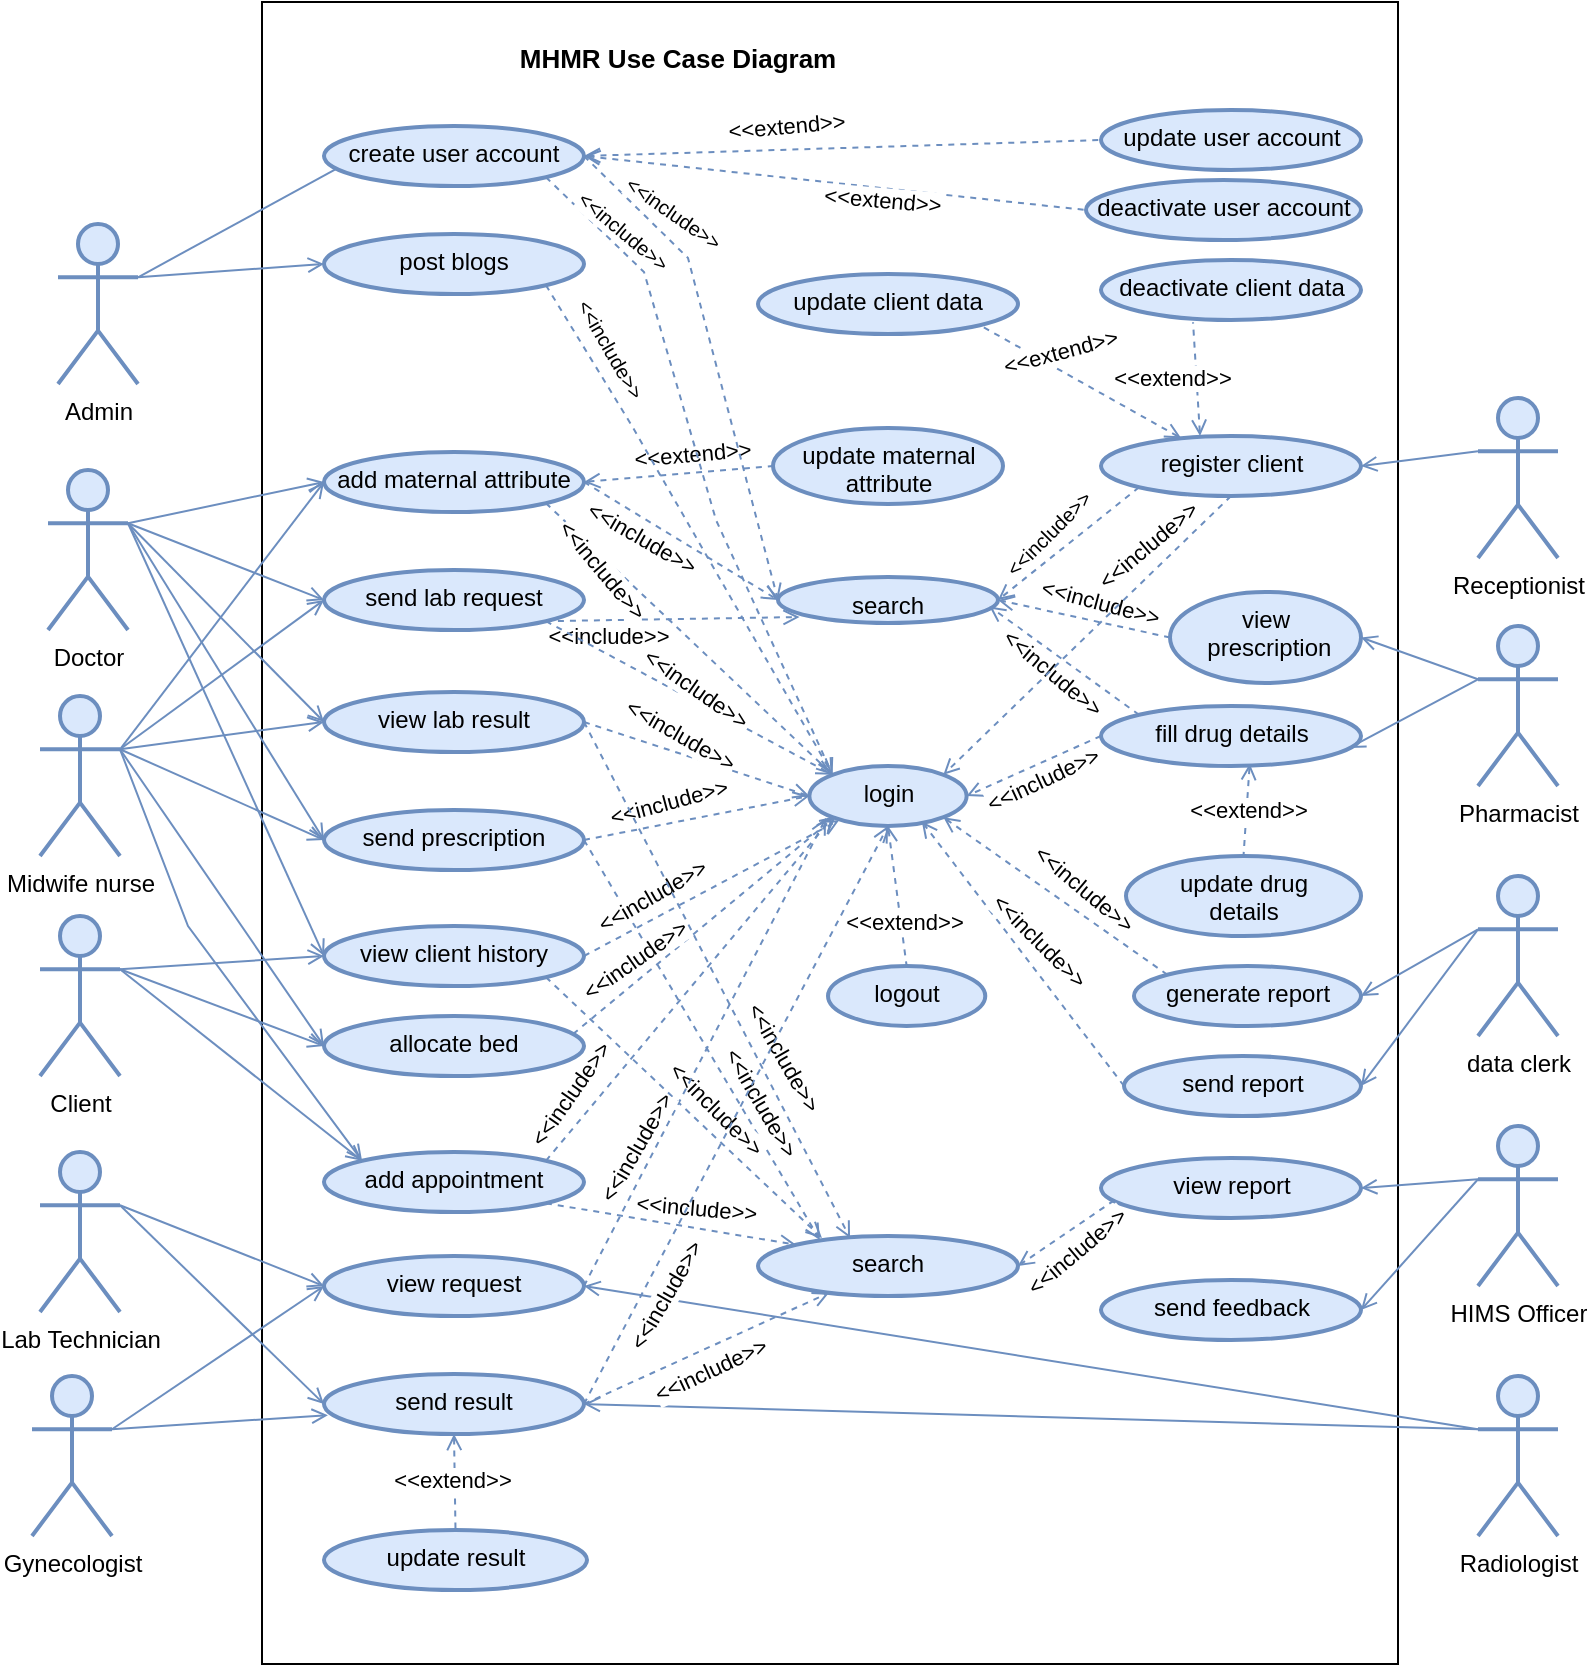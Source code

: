 <mxfile version="18.1.3" type="github">
  <diagram id="ftHDJsCwS-N9WV5DZKyB" name="Page-1">
    <mxGraphModel dx="910" dy="432" grid="0" gridSize="10" guides="1" tooltips="1" connect="1" arrows="1" fold="1" page="1" pageScale="1" pageWidth="850" pageHeight="1100" math="0" shadow="0">
      <root>
        <mxCell id="0" />
        <mxCell id="1" parent="0" />
        <mxCell id="4s9nhKdhcSExY_lbLFu8-13" value="" style="rounded=0;whiteSpace=wrap;html=1;strokeWidth=1;" parent="1" vertex="1">
          <mxGeometry x="162" y="32" width="568" height="831" as="geometry" />
        </mxCell>
        <mxCell id="4s9nhKdhcSExY_lbLFu8-15" value="" style="rounded=0;orthogonalLoop=1;jettySize=auto;html=1;endArrow=open;endFill=0;strokeWidth=1;fillColor=#dae8fc;strokeColor=#6c8ebf;exitX=1;exitY=0.333;exitDx=0;exitDy=0;exitPerimeter=0;" parent="1" source="4s9nhKdhcSExY_lbLFu8-16" edge="1">
          <mxGeometry relative="1" as="geometry">
            <mxPoint x="118" y="123.97" as="sourcePoint" />
            <mxPoint x="208.665" y="110.233" as="targetPoint" />
          </mxGeometry>
        </mxCell>
        <mxCell id="4s9nhKdhcSExY_lbLFu8-16" value="Admin" style="shape=umlActor;verticalLabelPosition=bottom;verticalAlign=top;html=1;outlineConnect=0;strokeWidth=2;fillColor=#dae8fc;strokeColor=#6c8ebf;" parent="1" vertex="1">
          <mxGeometry x="60" y="143" width="40" height="80" as="geometry" />
        </mxCell>
        <mxCell id="4s9nhKdhcSExY_lbLFu8-18" value="update user account" style="ellipse;whiteSpace=wrap;html=1;verticalAlign=top;strokeWidth=2;fillColor=#dae8fc;strokeColor=#6c8ebf;" parent="1" vertex="1">
          <mxGeometry x="581.5" y="86" width="130" height="30" as="geometry" />
        </mxCell>
        <mxCell id="4s9nhKdhcSExY_lbLFu8-23" value="deactivate user account" style="ellipse;whiteSpace=wrap;html=1;verticalAlign=top;strokeWidth=2;fillColor=#dae8fc;strokeColor=#6c8ebf;" parent="1" vertex="1">
          <mxGeometry x="574" y="121" width="137.5" height="30" as="geometry" />
        </mxCell>
        <mxCell id="4s9nhKdhcSExY_lbLFu8-24" value="" style="rounded=0;orthogonalLoop=1;jettySize=auto;html=1;endArrow=none;endFill=0;strokeWidth=1;fillColor=#dae8fc;strokeColor=#6c8ebf;exitX=1;exitY=0.5;exitDx=0;exitDy=0;dashed=1;entryX=0;entryY=0.5;entryDx=0;entryDy=0;startArrow=open;startFill=0;" parent="1" source="4s9nhKdhcSExY_lbLFu8-17" target="4s9nhKdhcSExY_lbLFu8-23" edge="1">
          <mxGeometry relative="1" as="geometry">
            <mxPoint x="100" y="163.333" as="sourcePoint" />
            <mxPoint x="218.665" y="120.233" as="targetPoint" />
          </mxGeometry>
        </mxCell>
        <mxCell id="4s9nhKdhcSExY_lbLFu8-25" value="" style="rounded=0;orthogonalLoop=1;jettySize=auto;html=1;endArrow=none;endFill=0;strokeWidth=1;fillColor=#dae8fc;strokeColor=#6c8ebf;exitX=1;exitY=0.5;exitDx=0;exitDy=0;dashed=1;entryX=0;entryY=0.5;entryDx=0;entryDy=0;startArrow=open;startFill=0;" parent="1" source="4s9nhKdhcSExY_lbLFu8-17" target="4s9nhKdhcSExY_lbLFu8-18" edge="1">
          <mxGeometry relative="1" as="geometry">
            <mxPoint x="348" y="122" as="sourcePoint" />
            <mxPoint x="435" y="165" as="targetPoint" />
          </mxGeometry>
        </mxCell>
        <mxCell id="4s9nhKdhcSExY_lbLFu8-26" value="&amp;lt;&amp;lt;extend&amp;gt;&amp;gt;" style="edgeLabel;html=1;align=center;verticalAlign=middle;resizable=0;points=[];rotation=-5;" parent="4s9nhKdhcSExY_lbLFu8-25" vertex="1" connectable="0">
          <mxGeometry x="-0.243" y="-1" relative="1" as="geometry">
            <mxPoint x="3" y="-13" as="offset" />
          </mxGeometry>
        </mxCell>
        <mxCell id="4s9nhKdhcSExY_lbLFu8-27" value="&amp;lt;&amp;lt;extend&amp;gt;&amp;gt;" style="edgeLabel;html=1;align=center;verticalAlign=middle;resizable=0;points=[];rotation=5;" parent="1" vertex="1" connectable="0">
          <mxGeometry x="472" y="131.0" as="geometry" />
        </mxCell>
        <mxCell id="4s9nhKdhcSExY_lbLFu8-28" style="edgeStyle=none;rounded=0;orthogonalLoop=1;jettySize=auto;html=1;exitX=0.5;exitY=1;exitDx=0;exitDy=0;dashed=1;endArrow=open;endFill=0;strokeWidth=2;" parent="1" source="4s9nhKdhcSExY_lbLFu8-23" target="4s9nhKdhcSExY_lbLFu8-23" edge="1">
          <mxGeometry relative="1" as="geometry" />
        </mxCell>
        <mxCell id="4s9nhKdhcSExY_lbLFu8-30" value="" style="rounded=0;orthogonalLoop=1;jettySize=auto;html=1;endArrow=open;endFill=0;strokeWidth=1;fillColor=#dae8fc;strokeColor=#6c8ebf;exitX=1;exitY=0.333;exitDx=0;exitDy=0;exitPerimeter=0;entryX=0;entryY=0.5;entryDx=0;entryDy=0;" parent="1" source="4s9nhKdhcSExY_lbLFu8-16" target="4s9nhKdhcSExY_lbLFu8-29" edge="1">
          <mxGeometry relative="1" as="geometry">
            <mxPoint x="100" y="163.333" as="sourcePoint" />
            <mxPoint x="218.665" y="120.233" as="targetPoint" />
          </mxGeometry>
        </mxCell>
        <mxCell id="4s9nhKdhcSExY_lbLFu8-31" value="Receptionist" style="shape=umlActor;verticalLabelPosition=bottom;verticalAlign=top;html=1;outlineConnect=0;strokeWidth=2;fillColor=#dae8fc;strokeColor=#6c8ebf;" parent="1" vertex="1">
          <mxGeometry x="770" y="230" width="40" height="80" as="geometry" />
        </mxCell>
        <mxCell id="4s9nhKdhcSExY_lbLFu8-33" value="" style="rounded=0;orthogonalLoop=1;jettySize=auto;html=1;endArrow=open;endFill=0;strokeWidth=1;fillColor=#dae8fc;strokeColor=#6c8ebf;exitX=0;exitY=0.333;exitDx=0;exitDy=0;exitPerimeter=0;entryX=1;entryY=0.5;entryDx=0;entryDy=0;" parent="1" source="4s9nhKdhcSExY_lbLFu8-31" target="4s9nhKdhcSExY_lbLFu8-34" edge="1">
          <mxGeometry relative="1" as="geometry">
            <mxPoint x="90" y="279.667" as="sourcePoint" />
            <mxPoint x="208.665" y="223.233" as="targetPoint" />
          </mxGeometry>
        </mxCell>
        <mxCell id="4s9nhKdhcSExY_lbLFu8-37" value="update client data" style="ellipse;whiteSpace=wrap;html=1;verticalAlign=top;strokeWidth=2;fillColor=#dae8fc;strokeColor=#6c8ebf;" parent="1" vertex="1">
          <mxGeometry x="410" y="168" width="130" height="30" as="geometry" />
        </mxCell>
        <mxCell id="4s9nhKdhcSExY_lbLFu8-38" value="deactivate client data" style="ellipse;whiteSpace=wrap;html=1;verticalAlign=top;strokeWidth=2;fillColor=#dae8fc;strokeColor=#6c8ebf;" parent="1" vertex="1">
          <mxGeometry x="581.5" y="161" width="130" height="30" as="geometry" />
        </mxCell>
        <mxCell id="4s9nhKdhcSExY_lbLFu8-39" value="" style="rounded=0;orthogonalLoop=1;jettySize=auto;html=1;endArrow=none;endFill=0;strokeWidth=1;fillColor=#dae8fc;strokeColor=#6c8ebf;exitX=0.381;exitY=-0.001;exitDx=0;exitDy=0;dashed=1;entryX=0.354;entryY=1.038;entryDx=0;entryDy=0;startArrow=open;startFill=0;exitPerimeter=0;entryPerimeter=0;" parent="1" source="4s9nhKdhcSExY_lbLFu8-34" target="4s9nhKdhcSExY_lbLFu8-38" edge="1">
          <mxGeometry relative="1" as="geometry">
            <mxPoint x="338" y="202" as="sourcePoint" />
            <mxPoint x="218.665" y="210.233" as="targetPoint" />
          </mxGeometry>
        </mxCell>
        <mxCell id="4s9nhKdhcSExY_lbLFu8-40" value="" style="rounded=0;orthogonalLoop=1;jettySize=auto;html=1;endArrow=none;endFill=0;strokeWidth=1;fillColor=#dae8fc;strokeColor=#6c8ebf;dashed=1;entryX=1;entryY=1;entryDx=0;entryDy=0;startArrow=open;startFill=0;" parent="1" source="4s9nhKdhcSExY_lbLFu8-34" target="4s9nhKdhcSExY_lbLFu8-37" edge="1">
          <mxGeometry relative="1" as="geometry">
            <mxPoint x="338" y="202" as="sourcePoint" />
            <mxPoint x="435" y="255" as="targetPoint" />
          </mxGeometry>
        </mxCell>
        <mxCell id="4s9nhKdhcSExY_lbLFu8-41" value="&amp;lt;&amp;lt;extend&amp;gt;&amp;gt;" style="edgeLabel;html=1;align=center;verticalAlign=middle;resizable=0;points=[];rotation=-15;" parent="4s9nhKdhcSExY_lbLFu8-40" vertex="1" connectable="0">
          <mxGeometry x="-0.243" y="-1" relative="1" as="geometry">
            <mxPoint x="-24" y="-21" as="offset" />
          </mxGeometry>
        </mxCell>
        <mxCell id="4s9nhKdhcSExY_lbLFu8-43" style="edgeStyle=none;rounded=0;orthogonalLoop=1;jettySize=auto;html=1;exitX=0.5;exitY=1;exitDx=0;exitDy=0;dashed=1;endArrow=open;endFill=0;strokeWidth=2;" parent="1" source="4s9nhKdhcSExY_lbLFu8-38" target="4s9nhKdhcSExY_lbLFu8-38" edge="1">
          <mxGeometry relative="1" as="geometry" />
        </mxCell>
        <mxCell id="4s9nhKdhcSExY_lbLFu8-44" value="Doctor" style="shape=umlActor;verticalLabelPosition=bottom;verticalAlign=top;html=1;outlineConnect=0;strokeWidth=2;fillColor=#dae8fc;strokeColor=#6c8ebf;" parent="1" vertex="1">
          <mxGeometry x="55" y="266" width="40" height="80" as="geometry" />
        </mxCell>
        <mxCell id="4s9nhKdhcSExY_lbLFu8-49" value="" style="rounded=0;orthogonalLoop=1;jettySize=auto;html=1;endArrow=open;endFill=0;strokeWidth=1;fillColor=#dae8fc;strokeColor=#6c8ebf;exitX=1;exitY=0.333;exitDx=0;exitDy=0;exitPerimeter=0;entryX=0;entryY=0.5;entryDx=0;entryDy=0;" parent="1" source="4s9nhKdhcSExY_lbLFu8-44" target="4s9nhKdhcSExY_lbLFu8-50" edge="1">
          <mxGeometry relative="1" as="geometry">
            <mxPoint x="110" y="356.667" as="sourcePoint" />
            <mxPoint x="228.665" y="333.233" as="targetPoint" />
          </mxGeometry>
        </mxCell>
        <mxCell id="4s9nhKdhcSExY_lbLFu8-55" value="&lt;div&gt;update maternal &lt;br&gt;&lt;/div&gt;&lt;div&gt;attribute&lt;/div&gt;" style="ellipse;whiteSpace=wrap;html=1;verticalAlign=top;strokeWidth=2;fillColor=#dae8fc;strokeColor=#6c8ebf;" parent="1" vertex="1">
          <mxGeometry x="417.5" y="245" width="115" height="38" as="geometry" />
        </mxCell>
        <mxCell id="4s9nhKdhcSExY_lbLFu8-56" value="" style="rounded=0;orthogonalLoop=1;jettySize=auto;html=1;endArrow=none;endFill=0;strokeWidth=1;fillColor=#dae8fc;strokeColor=#6c8ebf;exitX=1;exitY=0.5;exitDx=0;exitDy=0;dashed=1;entryX=0;entryY=0.5;entryDx=0;entryDy=0;startArrow=open;startFill=0;" parent="1" source="4s9nhKdhcSExY_lbLFu8-50" target="4s9nhKdhcSExY_lbLFu8-55" edge="1">
          <mxGeometry relative="1" as="geometry">
            <mxPoint x="339.98" y="308" as="sourcePoint" />
            <mxPoint x="445" y="345" as="targetPoint" />
          </mxGeometry>
        </mxCell>
        <mxCell id="4s9nhKdhcSExY_lbLFu8-57" value="&lt;div&gt;&amp;lt;&amp;lt;extend&amp;gt;&amp;gt;&lt;/div&gt;" style="edgeLabel;html=1;align=center;verticalAlign=middle;resizable=0;points=[];rotation=-5;" parent="4s9nhKdhcSExY_lbLFu8-56" vertex="1" connectable="0">
          <mxGeometry x="-0.243" y="-1" relative="1" as="geometry">
            <mxPoint x="18" y="-12" as="offset" />
          </mxGeometry>
        </mxCell>
        <mxCell id="4s9nhKdhcSExY_lbLFu8-58" value="" style="rounded=0;orthogonalLoop=1;jettySize=auto;html=1;endArrow=open;endFill=0;strokeWidth=1;fillColor=#dae8fc;strokeColor=#6c8ebf;exitX=1;exitY=0.333;exitDx=0;exitDy=0;exitPerimeter=0;entryX=0;entryY=0.5;entryDx=0;entryDy=0;" parent="1" source="4s9nhKdhcSExY_lbLFu8-44" target="4s9nhKdhcSExY_lbLFu8-53" edge="1">
          <mxGeometry relative="1" as="geometry">
            <mxPoint x="100" y="377.667" as="sourcePoint" />
            <mxPoint x="210" y="420" as="targetPoint" />
          </mxGeometry>
        </mxCell>
        <mxCell id="4s9nhKdhcSExY_lbLFu8-59" value="" style="rounded=0;orthogonalLoop=1;jettySize=auto;html=1;endArrow=open;endFill=0;strokeWidth=1;fillColor=#dae8fc;strokeColor=#6c8ebf;exitX=1;exitY=0.333;exitDx=0;exitDy=0;exitPerimeter=0;entryX=0;entryY=0.5;entryDx=0;entryDy=0;" parent="1" source="4s9nhKdhcSExY_lbLFu8-44" target="4s9nhKdhcSExY_lbLFu8-52" edge="1">
          <mxGeometry relative="1" as="geometry">
            <mxPoint x="110" y="387.667" as="sourcePoint" />
            <mxPoint x="228" y="325" as="targetPoint" />
          </mxGeometry>
        </mxCell>
        <mxCell id="4s9nhKdhcSExY_lbLFu8-61" value="" style="rounded=0;orthogonalLoop=1;jettySize=auto;html=1;endArrow=open;endFill=0;strokeWidth=1;fillColor=#dae8fc;strokeColor=#6c8ebf;exitX=1;exitY=0.333;exitDx=0;exitDy=0;exitPerimeter=0;entryX=0;entryY=0.5;entryDx=0;entryDy=0;" parent="1" source="4s9nhKdhcSExY_lbLFu8-44" target="4s9nhKdhcSExY_lbLFu8-51" edge="1">
          <mxGeometry relative="1" as="geometry">
            <mxPoint x="130" y="407.667" as="sourcePoint" />
            <mxPoint x="248" y="345" as="targetPoint" />
          </mxGeometry>
        </mxCell>
        <mxCell id="4s9nhKdhcSExY_lbLFu8-62" value="Midwife nurse" style="shape=umlActor;verticalLabelPosition=bottom;verticalAlign=top;html=1;outlineConnect=0;strokeWidth=2;fillColor=#dae8fc;strokeColor=#6c8ebf;" parent="1" vertex="1">
          <mxGeometry x="51" y="379" width="40" height="80" as="geometry" />
        </mxCell>
        <mxCell id="4s9nhKdhcSExY_lbLFu8-63" value="" style="rounded=0;orthogonalLoop=1;jettySize=auto;html=1;endArrow=open;endFill=0;strokeWidth=1;fillColor=#dae8fc;strokeColor=#6c8ebf;exitX=1;exitY=0.333;exitDx=0;exitDy=0;exitPerimeter=0;entryX=0;entryY=0.5;entryDx=0;entryDy=0;" parent="1" source="4s9nhKdhcSExY_lbLFu8-62" target="4s9nhKdhcSExY_lbLFu8-50" edge="1">
          <mxGeometry relative="1" as="geometry">
            <mxPoint x="700" y="324.667" as="sourcePoint" />
            <mxPoint x="818" y="262" as="targetPoint" />
          </mxGeometry>
        </mxCell>
        <mxCell id="4s9nhKdhcSExY_lbLFu8-64" value="" style="rounded=0;orthogonalLoop=1;jettySize=auto;html=1;endArrow=open;endFill=0;strokeWidth=1;fillColor=#dae8fc;strokeColor=#6c8ebf;exitX=1;exitY=0.333;exitDx=0;exitDy=0;exitPerimeter=0;entryX=0;entryY=0.5;entryDx=0;entryDy=0;" parent="1" source="4s9nhKdhcSExY_lbLFu8-62" target="4s9nhKdhcSExY_lbLFu8-53" edge="1">
          <mxGeometry relative="1" as="geometry">
            <mxPoint x="700" y="326.667" as="sourcePoint" />
            <mxPoint x="338" y="424" as="targetPoint" />
          </mxGeometry>
        </mxCell>
        <mxCell id="4s9nhKdhcSExY_lbLFu8-65" value="" style="rounded=0;orthogonalLoop=1;jettySize=auto;html=1;endArrow=open;endFill=0;strokeWidth=1;fillColor=#dae8fc;strokeColor=#6c8ebf;exitX=1;exitY=0.333;exitDx=0;exitDy=0;exitPerimeter=0;entryX=0;entryY=0.5;entryDx=0;entryDy=0;" parent="1" source="4s9nhKdhcSExY_lbLFu8-62" target="4s9nhKdhcSExY_lbLFu8-52" edge="1">
          <mxGeometry relative="1" as="geometry">
            <mxPoint x="720" y="347.667" as="sourcePoint" />
            <mxPoint x="818" y="345" as="targetPoint" />
          </mxGeometry>
        </mxCell>
        <mxCell id="4s9nhKdhcSExY_lbLFu8-67" value="" style="rounded=0;orthogonalLoop=1;jettySize=auto;html=1;endArrow=open;endFill=0;strokeWidth=1;fillColor=#dae8fc;strokeColor=#6c8ebf;exitX=1;exitY=0.333;exitDx=0;exitDy=0;exitPerimeter=0;entryX=0;entryY=0.5;entryDx=0;entryDy=0;" parent="1" source="4s9nhKdhcSExY_lbLFu8-62" target="4s9nhKdhcSExY_lbLFu8-51" edge="1">
          <mxGeometry relative="1" as="geometry">
            <mxPoint x="700" y="326.667" as="sourcePoint" />
            <mxPoint x="818" y="304" as="targetPoint" />
          </mxGeometry>
        </mxCell>
        <mxCell id="4s9nhKdhcSExY_lbLFu8-69" value="Client" style="shape=umlActor;verticalLabelPosition=bottom;verticalAlign=top;html=1;outlineConnect=0;strokeWidth=2;fillColor=#dae8fc;strokeColor=#6c8ebf;" parent="1" vertex="1">
          <mxGeometry x="51" y="489" width="40" height="80" as="geometry" />
        </mxCell>
        <mxCell id="4s9nhKdhcSExY_lbLFu8-70" value="" style="rounded=0;orthogonalLoop=1;jettySize=auto;html=1;endArrow=open;endFill=0;strokeWidth=1;fillColor=#dae8fc;strokeColor=#6c8ebf;exitX=1;exitY=0.333;exitDx=0;exitDy=0;exitPerimeter=0;entryX=0;entryY=0;entryDx=0;entryDy=0;" parent="1" source="4s9nhKdhcSExY_lbLFu8-69" target="4s9nhKdhcSExY_lbLFu8-68" edge="1">
          <mxGeometry relative="1" as="geometry">
            <mxPoint x="670" y="337.667" as="sourcePoint" />
            <mxPoint x="550.962" y="410.393" as="targetPoint" />
          </mxGeometry>
        </mxCell>
        <mxCell id="4s9nhKdhcSExY_lbLFu8-72" value="" style="rounded=0;orthogonalLoop=1;jettySize=auto;html=1;endArrow=open;endFill=0;strokeWidth=1;fillColor=#dae8fc;strokeColor=#6c8ebf;exitX=1;exitY=0.333;exitDx=0;exitDy=0;exitPerimeter=0;entryX=0;entryY=0.5;entryDx=0;entryDy=0;" parent="1" source="4s9nhKdhcSExY_lbLFu8-69" target="4s9nhKdhcSExY_lbLFu8-71" edge="1">
          <mxGeometry relative="1" as="geometry">
            <mxPoint x="670" y="466.667" as="sourcePoint" />
            <mxPoint x="570" y="421" as="targetPoint" />
          </mxGeometry>
        </mxCell>
        <mxCell id="4s9nhKdhcSExY_lbLFu8-74" value="" style="rounded=0;orthogonalLoop=1;jettySize=auto;html=1;endArrow=open;endFill=0;strokeWidth=1;fillColor=#dae8fc;strokeColor=#6c8ebf;exitX=1;exitY=0.333;exitDx=0;exitDy=0;exitPerimeter=0;entryX=0;entryY=0.5;entryDx=0;entryDy=0;" parent="1" source="4s9nhKdhcSExY_lbLFu8-44" target="4s9nhKdhcSExY_lbLFu8-71" edge="1">
          <mxGeometry relative="1" as="geometry">
            <mxPoint x="100" y="377.667" as="sourcePoint" />
            <mxPoint x="218" y="475" as="targetPoint" />
          </mxGeometry>
        </mxCell>
        <mxCell id="4s9nhKdhcSExY_lbLFu8-75" value="Pharmacist" style="shape=umlActor;verticalLabelPosition=bottom;verticalAlign=top;html=1;outlineConnect=0;strokeWidth=2;fillColor=#dae8fc;strokeColor=#6c8ebf;" parent="1" vertex="1">
          <mxGeometry x="770" y="344" width="40" height="80" as="geometry" />
        </mxCell>
        <mxCell id="4s9nhKdhcSExY_lbLFu8-76" value="" style="rounded=0;orthogonalLoop=1;jettySize=auto;html=1;endArrow=open;endFill=0;strokeWidth=1;fillColor=#dae8fc;strokeColor=#6c8ebf;exitX=0;exitY=0.333;exitDx=0;exitDy=0;exitPerimeter=0;entryX=1;entryY=0.5;entryDx=0;entryDy=0;" parent="1" source="4s9nhKdhcSExY_lbLFu8-75" target="4s9nhKdhcSExY_lbLFu8-77" edge="1">
          <mxGeometry relative="1" as="geometry">
            <mxPoint x="110" y="615.667" as="sourcePoint" />
            <mxPoint x="673" y="368" as="targetPoint" />
          </mxGeometry>
        </mxCell>
        <mxCell id="4s9nhKdhcSExY_lbLFu8-82" value="&lt;div&gt;update drug &lt;br&gt;&lt;/div&gt;&lt;div&gt;details&lt;/div&gt;" style="ellipse;whiteSpace=wrap;html=1;verticalAlign=top;strokeWidth=2;fillColor=#dae8fc;strokeColor=#6c8ebf;" parent="1" vertex="1">
          <mxGeometry x="594" y="459" width="117.5" height="40" as="geometry" />
        </mxCell>
        <mxCell id="4s9nhKdhcSExY_lbLFu8-83" value="" style="rounded=0;orthogonalLoop=1;jettySize=auto;html=1;endArrow=none;endFill=0;strokeWidth=1;fillColor=#dae8fc;strokeColor=#6c8ebf;exitX=0.572;exitY=0.961;exitDx=0;exitDy=0;dashed=1;entryX=0.5;entryY=0;entryDx=0;entryDy=0;startArrow=open;startFill=0;exitPerimeter=0;" parent="1" source="4s9nhKdhcSExY_lbLFu8-78" target="4s9nhKdhcSExY_lbLFu8-82" edge="1">
          <mxGeometry relative="1" as="geometry">
            <mxPoint x="339.98" y="567" as="sourcePoint" />
            <mxPoint x="445" y="604" as="targetPoint" />
          </mxGeometry>
        </mxCell>
        <mxCell id="4s9nhKdhcSExY_lbLFu8-85" value="" style="rounded=0;orthogonalLoop=1;jettySize=auto;html=1;endArrow=open;endFill=0;strokeWidth=1;fillColor=#dae8fc;strokeColor=#6c8ebf;exitX=1;exitY=0.333;exitDx=0;exitDy=0;exitPerimeter=0;entryX=0;entryY=0.5;entryDx=0;entryDy=0;" parent="1" source="4s9nhKdhcSExY_lbLFu8-102" target="4s9nhKdhcSExY_lbLFu8-80" edge="1">
          <mxGeometry relative="1" as="geometry">
            <mxPoint x="100" y="636.667" as="sourcePoint" />
            <mxPoint x="210" y="679" as="targetPoint" />
          </mxGeometry>
        </mxCell>
        <mxCell id="4s9nhKdhcSExY_lbLFu8-86" value="" style="rounded=0;orthogonalLoop=1;jettySize=auto;html=1;endArrow=open;endFill=0;strokeWidth=1;fillColor=#dae8fc;strokeColor=#6c8ebf;entryX=0;entryY=0.5;entryDx=0;entryDy=0;exitX=1;exitY=0.333;exitDx=0;exitDy=0;exitPerimeter=0;" parent="1" source="4s9nhKdhcSExY_lbLFu8-102" target="4s9nhKdhcSExY_lbLFu8-79" edge="1">
          <mxGeometry relative="1" as="geometry">
            <mxPoint x="110" y="646.667" as="sourcePoint" />
            <mxPoint x="228" y="584" as="targetPoint" />
          </mxGeometry>
        </mxCell>
        <mxCell id="4s9nhKdhcSExY_lbLFu8-88" value="" style="rounded=0;orthogonalLoop=1;jettySize=auto;html=1;endArrow=open;endFill=0;strokeWidth=1;fillColor=#dae8fc;strokeColor=#6c8ebf;exitX=0;exitY=0.333;exitDx=0;exitDy=0;exitPerimeter=0;entryX=0.954;entryY=0.7;entryDx=0;entryDy=0;entryPerimeter=0;" parent="1" source="4s9nhKdhcSExY_lbLFu8-75" target="4s9nhKdhcSExY_lbLFu8-78" edge="1">
          <mxGeometry relative="1" as="geometry">
            <mxPoint x="130" y="666.667" as="sourcePoint" />
            <mxPoint x="248" y="604" as="targetPoint" />
          </mxGeometry>
        </mxCell>
        <mxCell id="4s9nhKdhcSExY_lbLFu8-89" value="Radiologist" style="shape=umlActor;verticalLabelPosition=bottom;verticalAlign=top;html=1;outlineConnect=0;strokeWidth=2;fillColor=#dae8fc;strokeColor=#6c8ebf;" parent="1" vertex="1">
          <mxGeometry x="770" y="719" width="40" height="80" as="geometry" />
        </mxCell>
        <mxCell id="4s9nhKdhcSExY_lbLFu8-91" value="" style="rounded=0;orthogonalLoop=1;jettySize=auto;html=1;endArrow=open;endFill=0;strokeWidth=1;fillColor=#dae8fc;strokeColor=#6c8ebf;exitX=0;exitY=0.333;exitDx=0;exitDy=0;exitPerimeter=0;entryX=1;entryY=0.5;entryDx=0;entryDy=0;" parent="1" source="4s9nhKdhcSExY_lbLFu8-89" target="4s9nhKdhcSExY_lbLFu8-80" edge="1">
          <mxGeometry relative="1" as="geometry">
            <mxPoint x="700" y="585.667" as="sourcePoint" />
            <mxPoint x="338" y="683" as="targetPoint" />
          </mxGeometry>
        </mxCell>
        <mxCell id="4s9nhKdhcSExY_lbLFu8-92" value="" style="rounded=0;orthogonalLoop=1;jettySize=auto;html=1;endArrow=open;endFill=0;strokeWidth=1;fillColor=#dae8fc;strokeColor=#6c8ebf;exitX=0;exitY=0.333;exitDx=0;exitDy=0;exitPerimeter=0;entryX=1;entryY=0.5;entryDx=0;entryDy=0;" parent="1" source="4s9nhKdhcSExY_lbLFu8-89" target="4s9nhKdhcSExY_lbLFu8-79" edge="1">
          <mxGeometry relative="1" as="geometry">
            <mxPoint x="720" y="606.667" as="sourcePoint" />
            <mxPoint x="818" y="604" as="targetPoint" />
          </mxGeometry>
        </mxCell>
        <mxCell id="4s9nhKdhcSExY_lbLFu8-95" value="generate report" style="ellipse;whiteSpace=wrap;html=1;verticalAlign=top;strokeWidth=2;fillColor=#dae8fc;strokeColor=#6c8ebf;" parent="1" vertex="1">
          <mxGeometry x="598" y="514" width="113.5" height="30" as="geometry" />
        </mxCell>
        <mxCell id="4s9nhKdhcSExY_lbLFu8-96" value="data clerk" style="shape=umlActor;verticalLabelPosition=bottom;verticalAlign=top;html=1;outlineConnect=0;strokeWidth=2;fillColor=#dae8fc;strokeColor=#6c8ebf;" parent="1" vertex="1">
          <mxGeometry x="770" y="469" width="40" height="80" as="geometry" />
        </mxCell>
        <mxCell id="4s9nhKdhcSExY_lbLFu8-97" value="" style="rounded=0;orthogonalLoop=1;jettySize=auto;html=1;endArrow=open;endFill=0;strokeWidth=1;fillColor=#dae8fc;strokeColor=#6c8ebf;exitX=0;exitY=0.333;exitDx=0;exitDy=0;exitPerimeter=0;entryX=1;entryY=0.5;entryDx=0;entryDy=0;" parent="1" source="4s9nhKdhcSExY_lbLFu8-96" target="4s9nhKdhcSExY_lbLFu8-95" edge="1">
          <mxGeometry relative="1" as="geometry">
            <mxPoint x="671.99" y="421.667" as="sourcePoint" />
            <mxPoint x="552.952" y="494.393" as="targetPoint" />
          </mxGeometry>
        </mxCell>
        <mxCell id="4s9nhKdhcSExY_lbLFu8-99" value="" style="rounded=0;orthogonalLoop=1;jettySize=auto;html=1;endArrow=open;endFill=0;strokeWidth=1;fillColor=#dae8fc;strokeColor=#6c8ebf;exitX=0;exitY=0.333;exitDx=0;exitDy=0;exitPerimeter=0;entryX=1;entryY=0.5;entryDx=0;entryDy=0;" parent="1" source="4s9nhKdhcSExY_lbLFu8-96" target="4s9nhKdhcSExY_lbLFu8-110" edge="1">
          <mxGeometry relative="1" as="geometry">
            <mxPoint x="671.99" y="550.667" as="sourcePoint" />
            <mxPoint x="391.99" y="745" as="targetPoint" />
          </mxGeometry>
        </mxCell>
        <mxCell id="4s9nhKdhcSExY_lbLFu8-101" value="" style="rounded=0;orthogonalLoop=1;jettySize=auto;html=1;endArrow=open;endFill=0;strokeWidth=1;fillColor=#dae8fc;strokeColor=#6c8ebf;exitX=1;exitY=0.333;exitDx=0;exitDy=0;exitPerimeter=0;entryX=0.015;entryY=0.686;entryDx=0;entryDy=0;entryPerimeter=0;" parent="1" source="4s9nhKdhcSExY_lbLFu8-106" target="4s9nhKdhcSExY_lbLFu8-80" edge="1">
          <mxGeometry relative="1" as="geometry">
            <mxPoint x="80" y="840" as="sourcePoint" />
            <mxPoint x="201" y="780" as="targetPoint" />
          </mxGeometry>
        </mxCell>
        <mxCell id="4s9nhKdhcSExY_lbLFu8-102" value="Lab Technician " style="shape=umlActor;verticalLabelPosition=bottom;verticalAlign=top;html=1;outlineConnect=0;strokeWidth=2;fillColor=#dae8fc;strokeColor=#6c8ebf;" parent="1" vertex="1">
          <mxGeometry x="51" y="607" width="40" height="80" as="geometry" />
        </mxCell>
        <mxCell id="4s9nhKdhcSExY_lbLFu8-106" value="Gynecologist " style="shape=umlActor;verticalLabelPosition=bottom;verticalAlign=top;html=1;outlineConnect=0;strokeWidth=2;fillColor=#dae8fc;strokeColor=#6c8ebf;" parent="1" vertex="1">
          <mxGeometry x="47" y="719" width="40" height="80" as="geometry" />
        </mxCell>
        <mxCell id="4s9nhKdhcSExY_lbLFu8-107" value="update result" style="ellipse;whiteSpace=wrap;html=1;verticalAlign=top;strokeWidth=2;fillColor=#dae8fc;strokeColor=#6c8ebf;" parent="1" vertex="1">
          <mxGeometry x="193" y="796" width="131.5" height="30" as="geometry" />
        </mxCell>
        <mxCell id="4s9nhKdhcSExY_lbLFu8-108" value="" style="rounded=0;orthogonalLoop=1;jettySize=auto;html=1;endArrow=none;endFill=0;strokeWidth=1;fillColor=#dae8fc;strokeColor=#6c8ebf;dashed=1;entryX=0.5;entryY=0;entryDx=0;entryDy=0;startArrow=open;startFill=0;exitX=0.5;exitY=1;exitDx=0;exitDy=0;" parent="1" source="4s9nhKdhcSExY_lbLFu8-80" target="4s9nhKdhcSExY_lbLFu8-107" edge="1">
          <mxGeometry relative="1" as="geometry">
            <mxPoint x="266" y="795" as="sourcePoint" />
            <mxPoint x="475" y="777" as="targetPoint" />
          </mxGeometry>
        </mxCell>
        <mxCell id="4s9nhKdhcSExY_lbLFu8-109" value="&amp;lt;&amp;lt;extend&amp;gt;&amp;gt;" style="edgeLabel;html=1;align=center;verticalAlign=middle;resizable=0;points=[];rotation=0;" parent="4s9nhKdhcSExY_lbLFu8-108" vertex="1" connectable="0">
          <mxGeometry x="-0.243" y="-1" relative="1" as="geometry">
            <mxPoint x="-1" y="5" as="offset" />
          </mxGeometry>
        </mxCell>
        <mxCell id="4s9nhKdhcSExY_lbLFu8-110" value="send report" style="ellipse;whiteSpace=wrap;html=1;verticalAlign=top;strokeWidth=2;fillColor=#dae8fc;strokeColor=#6c8ebf;" parent="1" vertex="1">
          <mxGeometry x="593" y="559" width="118.5" height="30" as="geometry" />
        </mxCell>
        <mxCell id="4s9nhKdhcSExY_lbLFu8-113" value="HIMS Officer" style="shape=umlActor;verticalLabelPosition=bottom;verticalAlign=top;html=1;outlineConnect=0;strokeWidth=2;fillColor=#dae8fc;strokeColor=#6c8ebf;" parent="1" vertex="1">
          <mxGeometry x="770" y="594" width="40" height="80" as="geometry" />
        </mxCell>
        <mxCell id="4s9nhKdhcSExY_lbLFu8-114" value="" style="rounded=0;orthogonalLoop=1;jettySize=auto;html=1;endArrow=open;endFill=0;strokeWidth=1;fillColor=#dae8fc;strokeColor=#6c8ebf;exitX=0;exitY=0.333;exitDx=0;exitDy=0;exitPerimeter=0;entryX=1;entryY=0.5;entryDx=0;entryDy=0;" parent="1" source="4s9nhKdhcSExY_lbLFu8-113" target="4s9nhKdhcSExY_lbLFu8-112" edge="1">
          <mxGeometry relative="1" as="geometry">
            <mxPoint x="64.01" y="814.667" as="sourcePoint" />
            <mxPoint x="353.01" y="843" as="targetPoint" />
          </mxGeometry>
        </mxCell>
        <mxCell id="4s9nhKdhcSExY_lbLFu8-116" value="" style="rounded=0;orthogonalLoop=1;jettySize=auto;html=1;endArrow=open;endFill=0;strokeWidth=1;fillColor=#dae8fc;strokeColor=#6c8ebf;exitX=0;exitY=0.333;exitDx=0;exitDy=0;exitPerimeter=0;entryX=1;entryY=0.5;entryDx=0;entryDy=0;" parent="1" source="4s9nhKdhcSExY_lbLFu8-113" target="4s9nhKdhcSExY_lbLFu8-120" edge="1">
          <mxGeometry relative="1" as="geometry">
            <mxPoint x="64.01" y="816.667" as="sourcePoint" />
            <mxPoint x="354.01" y="895" as="targetPoint" />
          </mxGeometry>
        </mxCell>
        <mxCell id="4s9nhKdhcSExY_lbLFu8-121" value="&lt;font style=&quot;font-size: 13px;&quot;&gt;&lt;b&gt;MHMR Use Case Diagram&lt;/b&gt;&lt;/font&gt;" style="text;html=1;strokeColor=none;fillColor=none;align=center;verticalAlign=middle;whiteSpace=wrap;rounded=0;" parent="1" vertex="1">
          <mxGeometry x="280" y="40" width="180" height="40" as="geometry" />
        </mxCell>
        <mxCell id="4s9nhKdhcSExY_lbLFu8-17" value="create user account" style="ellipse;whiteSpace=wrap;html=1;verticalAlign=top;strokeWidth=2;fillColor=#dae8fc;strokeColor=#6c8ebf;" parent="1" vertex="1">
          <mxGeometry x="193" y="94" width="130" height="30" as="geometry" />
        </mxCell>
        <mxCell id="4s9nhKdhcSExY_lbLFu8-29" value="post blogs" style="ellipse;whiteSpace=wrap;html=1;verticalAlign=top;strokeWidth=2;fillColor=#dae8fc;strokeColor=#6c8ebf;" parent="1" vertex="1">
          <mxGeometry x="193" y="148" width="130" height="30" as="geometry" />
        </mxCell>
        <mxCell id="4s9nhKdhcSExY_lbLFu8-34" value="register client" style="ellipse;whiteSpace=wrap;html=1;verticalAlign=top;strokeWidth=2;fillColor=#dae8fc;strokeColor=#6c8ebf;" parent="1" vertex="1">
          <mxGeometry x="581.5" y="249" width="130" height="30" as="geometry" />
        </mxCell>
        <mxCell id="4s9nhKdhcSExY_lbLFu8-50" value="add maternal attribute" style="ellipse;whiteSpace=wrap;html=1;verticalAlign=top;strokeWidth=2;fillColor=#dae8fc;strokeColor=#6c8ebf;" parent="1" vertex="1">
          <mxGeometry x="193" y="257" width="130" height="30" as="geometry" />
        </mxCell>
        <mxCell id="4s9nhKdhcSExY_lbLFu8-51" value="send lab request" style="ellipse;whiteSpace=wrap;html=1;verticalAlign=top;strokeWidth=2;fillColor=#dae8fc;strokeColor=#6c8ebf;" parent="1" vertex="1">
          <mxGeometry x="193" y="316" width="130" height="30" as="geometry" />
        </mxCell>
        <mxCell id="4s9nhKdhcSExY_lbLFu8-52" value="view lab result" style="ellipse;whiteSpace=wrap;html=1;verticalAlign=top;strokeWidth=2;fillColor=#dae8fc;strokeColor=#6c8ebf;" parent="1" vertex="1">
          <mxGeometry x="193" y="377" width="130" height="30" as="geometry" />
        </mxCell>
        <mxCell id="4s9nhKdhcSExY_lbLFu8-53" value="send prescription" style="ellipse;whiteSpace=wrap;html=1;verticalAlign=top;strokeWidth=2;fillColor=#dae8fc;strokeColor=#6c8ebf;" parent="1" vertex="1">
          <mxGeometry x="193" y="436" width="130" height="30" as="geometry" />
        </mxCell>
        <mxCell id="4s9nhKdhcSExY_lbLFu8-68" value="add appointment" style="ellipse;whiteSpace=wrap;html=1;verticalAlign=top;strokeWidth=2;fillColor=#dae8fc;strokeColor=#6c8ebf;" parent="1" vertex="1">
          <mxGeometry x="193" y="607" width="130" height="30" as="geometry" />
        </mxCell>
        <mxCell id="4s9nhKdhcSExY_lbLFu8-71" value="view client history" style="ellipse;whiteSpace=wrap;html=1;verticalAlign=top;strokeWidth=2;fillColor=#dae8fc;strokeColor=#6c8ebf;" parent="1" vertex="1">
          <mxGeometry x="193" y="494" width="130" height="30" as="geometry" />
        </mxCell>
        <mxCell id="4s9nhKdhcSExY_lbLFu8-77" value="&lt;div&gt;view&lt;/div&gt;&lt;div&gt;&amp;nbsp;prescription&lt;/div&gt;" style="ellipse;whiteSpace=wrap;html=1;verticalAlign=top;strokeWidth=2;fillColor=#dae8fc;strokeColor=#6c8ebf;" parent="1" vertex="1">
          <mxGeometry x="616" y="327" width="95.5" height="45.5" as="geometry" />
        </mxCell>
        <mxCell id="4s9nhKdhcSExY_lbLFu8-78" value="fill drug details" style="ellipse;whiteSpace=wrap;html=1;verticalAlign=top;strokeWidth=2;fillColor=#dae8fc;strokeColor=#6c8ebf;" parent="1" vertex="1">
          <mxGeometry x="581.5" y="384" width="130" height="30" as="geometry" />
        </mxCell>
        <mxCell id="4s9nhKdhcSExY_lbLFu8-79" value="view request" style="ellipse;whiteSpace=wrap;html=1;verticalAlign=top;strokeWidth=2;fillColor=#dae8fc;strokeColor=#6c8ebf;" parent="1" vertex="1">
          <mxGeometry x="193" y="659" width="130" height="30" as="geometry" />
        </mxCell>
        <mxCell id="4s9nhKdhcSExY_lbLFu8-80" value="send result" style="ellipse;whiteSpace=wrap;html=1;verticalAlign=top;strokeWidth=2;fillColor=#dae8fc;strokeColor=#6c8ebf;" parent="1" vertex="1">
          <mxGeometry x="193" y="718" width="130" height="30" as="geometry" />
        </mxCell>
        <mxCell id="4s9nhKdhcSExY_lbLFu8-112" value="view report" style="ellipse;whiteSpace=wrap;html=1;verticalAlign=top;strokeWidth=2;fillColor=#dae8fc;strokeColor=#6c8ebf;" parent="1" vertex="1">
          <mxGeometry x="581.5" y="610" width="130" height="30" as="geometry" />
        </mxCell>
        <mxCell id="4s9nhKdhcSExY_lbLFu8-120" value="send feedback" style="ellipse;whiteSpace=wrap;html=1;verticalAlign=top;strokeWidth=2;fillColor=#dae8fc;strokeColor=#6c8ebf;" parent="1" vertex="1">
          <mxGeometry x="581.5" y="671" width="130" height="30" as="geometry" />
        </mxCell>
        <mxCell id="4s9nhKdhcSExY_lbLFu8-125" value="&amp;lt;&amp;lt;extend&amp;gt;&amp;gt;" style="edgeLabel;html=1;align=center;verticalAlign=middle;resizable=0;points=[];rotation=0;" parent="1" vertex="1" connectable="0">
          <mxGeometry x="616.754" y="219.998" as="geometry" />
        </mxCell>
        <mxCell id="4s9nhKdhcSExY_lbLFu8-134" value="search" style="ellipse;whiteSpace=wrap;html=1;verticalAlign=top;strokeWidth=2;fillColor=#dae8fc;strokeColor=#6c8ebf;" parent="1" vertex="1">
          <mxGeometry x="410" y="649" width="130" height="30" as="geometry" />
        </mxCell>
        <mxCell id="4s9nhKdhcSExY_lbLFu8-155" value="&lt;div&gt;search&lt;/div&gt;" style="ellipse;whiteSpace=wrap;html=1;verticalAlign=top;strokeWidth=2;fillColor=#dae8fc;strokeColor=#6c8ebf;" parent="1" vertex="1">
          <mxGeometry x="420" y="319.5" width="110" height="23" as="geometry" />
        </mxCell>
        <mxCell id="4s9nhKdhcSExY_lbLFu8-156" value="" style="rounded=0;orthogonalLoop=1;jettySize=auto;html=1;endArrow=open;endFill=0;strokeWidth=1;fillColor=#dae8fc;strokeColor=#6c8ebf;exitX=1;exitY=0.5;exitDx=0;exitDy=0;dashed=1;entryX=0;entryY=0.5;entryDx=0;entryDy=0;startArrow=none;startFill=0;" parent="1" source="4s9nhKdhcSExY_lbLFu8-17" target="4s9nhKdhcSExY_lbLFu8-155" edge="1">
          <mxGeometry relative="1" as="geometry">
            <mxPoint x="322.98" y="171" as="sourcePoint" />
            <mxPoint x="425" y="233" as="targetPoint" />
            <Array as="points">
              <mxPoint x="375" y="160" />
            </Array>
          </mxGeometry>
        </mxCell>
        <mxCell id="4s9nhKdhcSExY_lbLFu8-157" value="&amp;lt;&amp;lt;include&amp;gt;&amp;gt;" style="edgeLabel;html=1;align=center;verticalAlign=middle;resizable=0;points=[];fontSize=10;rotation=35;" parent="4s9nhKdhcSExY_lbLFu8-156" vertex="1" connectable="0">
          <mxGeometry x="-0.243" y="-1" relative="1" as="geometry">
            <mxPoint x="-12" y="-45" as="offset" />
          </mxGeometry>
        </mxCell>
        <mxCell id="4s9nhKdhcSExY_lbLFu8-158" value="" style="rounded=0;orthogonalLoop=1;jettySize=auto;html=1;endArrow=open;endFill=0;strokeWidth=1;fillColor=#dae8fc;strokeColor=#6c8ebf;dashed=1;entryX=1;entryY=0.5;entryDx=0;entryDy=0;startArrow=none;startFill=0;exitX=0;exitY=1;exitDx=0;exitDy=0;" parent="1" source="4s9nhKdhcSExY_lbLFu8-34" target="4s9nhKdhcSExY_lbLFu8-155" edge="1">
          <mxGeometry relative="1" as="geometry">
            <mxPoint x="350" y="125" as="sourcePoint" />
            <mxPoint x="370" y="170" as="targetPoint" />
          </mxGeometry>
        </mxCell>
        <mxCell id="4s9nhKdhcSExY_lbLFu8-159" value="&amp;lt;&amp;lt;include&amp;gt;&amp;gt;" style="edgeLabel;html=1;align=center;verticalAlign=middle;resizable=0;points=[];fontSize=10;rotation=-45;" parent="4s9nhKdhcSExY_lbLFu8-158" vertex="1" connectable="0">
          <mxGeometry x="-0.243" y="-1" relative="1" as="geometry">
            <mxPoint x="-19" y="3" as="offset" />
          </mxGeometry>
        </mxCell>
        <mxCell id="4s9nhKdhcSExY_lbLFu8-162" value="login" style="ellipse;whiteSpace=wrap;html=1;verticalAlign=top;strokeWidth=2;fillColor=#dae8fc;strokeColor=#6c8ebf;" parent="1" vertex="1">
          <mxGeometry x="435.685" y="414" width="78.63" height="30" as="geometry" />
        </mxCell>
        <mxCell id="4s9nhKdhcSExY_lbLFu8-163" value="" style="rounded=0;orthogonalLoop=1;jettySize=auto;html=1;endArrow=open;endFill=0;strokeWidth=1;fillColor=#dae8fc;strokeColor=#6c8ebf;exitX=1;exitY=0.5;exitDx=0;exitDy=0;dashed=1;entryX=0;entryY=0.5;entryDx=0;entryDy=0;" parent="1" source="4s9nhKdhcSExY_lbLFu8-50" target="4s9nhKdhcSExY_lbLFu8-155" edge="1">
          <mxGeometry relative="1" as="geometry">
            <mxPoint x="340" y="393" as="sourcePoint" />
            <mxPoint x="440" y="428" as="targetPoint" />
          </mxGeometry>
        </mxCell>
        <mxCell id="4s9nhKdhcSExY_lbLFu8-164" value="&amp;lt;&amp;lt;include&amp;gt;&amp;gt;" style="edgeLabel;html=1;align=center;verticalAlign=middle;resizable=0;points=[];rotation=30;" parent="4s9nhKdhcSExY_lbLFu8-163" vertex="1" connectable="0">
          <mxGeometry x="-0.243" y="-1" relative="1" as="geometry">
            <mxPoint x="-7" y="4" as="offset" />
          </mxGeometry>
        </mxCell>
        <mxCell id="4s9nhKdhcSExY_lbLFu8-165" value="" style="rounded=0;orthogonalLoop=1;jettySize=auto;html=1;endArrow=open;endFill=0;strokeWidth=1;fillColor=#dae8fc;strokeColor=#6c8ebf;exitX=1;exitY=1;exitDx=0;exitDy=0;dashed=1;entryX=0.098;entryY=0.87;entryDx=0;entryDy=0;entryPerimeter=0;" parent="1" source="4s9nhKdhcSExY_lbLFu8-51" target="4s9nhKdhcSExY_lbLFu8-155" edge="1">
          <mxGeometry relative="1" as="geometry">
            <mxPoint x="350" y="254" as="sourcePoint" />
            <mxPoint x="484.038" y="429.393" as="targetPoint" />
          </mxGeometry>
        </mxCell>
        <mxCell id="4s9nhKdhcSExY_lbLFu8-166" value="&amp;lt;&amp;lt;include&amp;gt;&amp;gt;" style="edgeLabel;html=1;align=center;verticalAlign=middle;resizable=0;points=[];rotation=0;" parent="4s9nhKdhcSExY_lbLFu8-165" vertex="1" connectable="0">
          <mxGeometry x="-0.243" y="-1" relative="1" as="geometry">
            <mxPoint x="-17" y="7" as="offset" />
          </mxGeometry>
        </mxCell>
        <mxCell id="4s9nhKdhcSExY_lbLFu8-167" value="" style="rounded=0;orthogonalLoop=1;jettySize=auto;html=1;endArrow=open;endFill=0;strokeWidth=1;fillColor=#dae8fc;strokeColor=#6c8ebf;exitX=1;exitY=0.5;exitDx=0;exitDy=0;dashed=1;entryX=0.238;entryY=0.067;entryDx=0;entryDy=0;entryPerimeter=0;" parent="1" source="4s9nhKdhcSExY_lbLFu8-53" target="4s9nhKdhcSExY_lbLFu8-134" edge="1">
          <mxGeometry relative="1" as="geometry">
            <mxPoint x="360" y="264" as="sourcePoint" />
            <mxPoint x="494.038" y="439.393" as="targetPoint" />
          </mxGeometry>
        </mxCell>
        <mxCell id="4s9nhKdhcSExY_lbLFu8-168" value="&amp;lt;&amp;lt;include&amp;gt;&amp;gt;" style="edgeLabel;html=1;align=center;verticalAlign=middle;resizable=0;points=[];rotation=60;" parent="4s9nhKdhcSExY_lbLFu8-167" vertex="1" connectable="0">
          <mxGeometry x="-0.243" y="-1" relative="1" as="geometry">
            <mxPoint x="45" y="54" as="offset" />
          </mxGeometry>
        </mxCell>
        <mxCell id="4s9nhKdhcSExY_lbLFu8-169" value="" style="rounded=0;orthogonalLoop=1;jettySize=auto;html=1;endArrow=open;endFill=0;strokeWidth=1;fillColor=#dae8fc;strokeColor=#6c8ebf;exitX=1;exitY=1;exitDx=0;exitDy=0;dashed=1;entryX=0;entryY=0;entryDx=0;entryDy=0;" parent="1" source="4s9nhKdhcSExY_lbLFu8-68" target="4s9nhKdhcSExY_lbLFu8-134" edge="1">
          <mxGeometry relative="1" as="geometry">
            <mxPoint x="370" y="274" as="sourcePoint" />
            <mxPoint x="432.185" y="545.249" as="targetPoint" />
          </mxGeometry>
        </mxCell>
        <mxCell id="4s9nhKdhcSExY_lbLFu8-170" value="&amp;lt;&amp;lt;include&amp;gt;&amp;gt;" style="edgeLabel;html=1;align=center;verticalAlign=middle;resizable=0;points=[];rotation=5;" parent="4s9nhKdhcSExY_lbLFu8-169" vertex="1" connectable="0">
          <mxGeometry x="-0.243" y="-1" relative="1" as="geometry">
            <mxPoint x="28" y="-7" as="offset" />
          </mxGeometry>
        </mxCell>
        <mxCell id="4s9nhKdhcSExY_lbLFu8-171" value="" style="rounded=0;orthogonalLoop=1;jettySize=auto;html=1;endArrow=open;endFill=0;strokeWidth=1;fillColor=#dae8fc;strokeColor=#6c8ebf;exitX=0;exitY=0.5;exitDx=0;exitDy=0;dashed=1;entryX=1;entryY=0.5;entryDx=0;entryDy=0;" parent="1" source="4s9nhKdhcSExY_lbLFu8-77" target="4s9nhKdhcSExY_lbLFu8-155" edge="1">
          <mxGeometry relative="1" as="geometry">
            <mxPoint x="330.962" y="542.607" as="sourcePoint" />
            <mxPoint x="479.971" y="583.558" as="targetPoint" />
          </mxGeometry>
        </mxCell>
        <mxCell id="4s9nhKdhcSExY_lbLFu8-172" value="&amp;lt;&amp;lt;include&amp;gt;&amp;gt;" style="edgeLabel;html=1;align=center;verticalAlign=middle;resizable=0;points=[];rotation=15;" parent="4s9nhKdhcSExY_lbLFu8-171" vertex="1" connectable="0">
          <mxGeometry x="-0.243" y="-1" relative="1" as="geometry">
            <mxPoint x="-3" y="-10" as="offset" />
          </mxGeometry>
        </mxCell>
        <mxCell id="4s9nhKdhcSExY_lbLFu8-173" value="" style="rounded=0;orthogonalLoop=1;jettySize=auto;html=1;endArrow=open;endFill=0;strokeWidth=1;fillColor=#dae8fc;strokeColor=#6c8ebf;exitX=0;exitY=0;exitDx=0;exitDy=0;dashed=1;entryX=0.961;entryY=0.639;entryDx=0;entryDy=0;entryPerimeter=0;" parent="1" source="4s9nhKdhcSExY_lbLFu8-78" target="4s9nhKdhcSExY_lbLFu8-155" edge="1">
          <mxGeometry relative="1" as="geometry">
            <mxPoint x="351" y="602" as="sourcePoint" />
            <mxPoint x="452.5" y="516" as="targetPoint" />
          </mxGeometry>
        </mxCell>
        <mxCell id="4s9nhKdhcSExY_lbLFu8-174" value="&amp;lt;&amp;lt;include&amp;gt;&amp;gt;" style="edgeLabel;html=1;align=center;verticalAlign=middle;resizable=0;points=[];rotation=40;" parent="4s9nhKdhcSExY_lbLFu8-173" vertex="1" connectable="0">
          <mxGeometry x="-0.243" y="-1" relative="1" as="geometry">
            <mxPoint x="-16" as="offset" />
          </mxGeometry>
        </mxCell>
        <mxCell id="4s9nhKdhcSExY_lbLFu8-175" value="" style="rounded=0;orthogonalLoop=1;jettySize=auto;html=1;endArrow=open;endFill=0;strokeWidth=1;fillColor=#dae8fc;strokeColor=#6c8ebf;exitX=0.051;exitY=0.705;exitDx=0;exitDy=0;dashed=1;exitPerimeter=0;entryX=1;entryY=0.5;entryDx=0;entryDy=0;" parent="1" source="4s9nhKdhcSExY_lbLFu8-112" target="4s9nhKdhcSExY_lbLFu8-134" edge="1">
          <mxGeometry relative="1" as="geometry">
            <mxPoint x="350" y="838" as="sourcePoint" />
            <mxPoint x="549" y="664" as="targetPoint" />
          </mxGeometry>
        </mxCell>
        <mxCell id="4s9nhKdhcSExY_lbLFu8-176" value="&amp;lt;&amp;lt;include&amp;gt;&amp;gt;" style="edgeLabel;html=1;align=center;verticalAlign=middle;resizable=0;points=[];rotation=-40;" parent="4s9nhKdhcSExY_lbLFu8-175" vertex="1" connectable="0">
          <mxGeometry x="-0.243" y="-1" relative="1" as="geometry">
            <mxPoint x="-1" y="14" as="offset" />
          </mxGeometry>
        </mxCell>
        <mxCell id="4s9nhKdhcSExY_lbLFu8-182" value="" style="rounded=0;orthogonalLoop=1;jettySize=auto;html=1;endArrow=open;endFill=0;strokeWidth=1;fillColor=#dae8fc;strokeColor=#6c8ebf;exitX=1;exitY=0.5;exitDx=0;exitDy=0;dashed=1;" parent="1" source="4s9nhKdhcSExY_lbLFu8-80" target="4s9nhKdhcSExY_lbLFu8-134" edge="1">
          <mxGeometry relative="1" as="geometry">
            <mxPoint x="331" y="780" as="sourcePoint" />
            <mxPoint x="391.26" y="749" as="targetPoint" />
          </mxGeometry>
        </mxCell>
        <mxCell id="4s9nhKdhcSExY_lbLFu8-183" value="&amp;lt;&amp;lt;include&amp;gt;&amp;gt;" style="edgeLabel;html=1;align=center;verticalAlign=middle;resizable=0;points=[];rotation=-25;" parent="4s9nhKdhcSExY_lbLFu8-182" vertex="1" connectable="0">
          <mxGeometry x="-0.243" y="-1" relative="1" as="geometry">
            <mxPoint x="16" y="3" as="offset" />
          </mxGeometry>
        </mxCell>
        <mxCell id="4s9nhKdhcSExY_lbLFu8-186" value="" style="rounded=0;orthogonalLoop=1;jettySize=auto;html=1;endArrow=open;endFill=0;strokeWidth=1;fillColor=#dae8fc;strokeColor=#6c8ebf;exitX=1;exitY=1;exitDx=0;exitDy=0;dashed=1;entryX=0.246;entryY=0.033;entryDx=0;entryDy=0;entryPerimeter=0;" parent="1" source="4s9nhKdhcSExY_lbLFu8-71" target="4s9nhKdhcSExY_lbLFu8-134" edge="1">
          <mxGeometry relative="1" as="geometry">
            <mxPoint x="350" y="388" as="sourcePoint" />
            <mxPoint x="452" y="650" as="targetPoint" />
          </mxGeometry>
        </mxCell>
        <mxCell id="4s9nhKdhcSExY_lbLFu8-187" value="&amp;lt;&amp;lt;include&amp;gt;&amp;gt;" style="edgeLabel;html=1;align=center;verticalAlign=middle;resizable=0;points=[];rotation=45;" parent="4s9nhKdhcSExY_lbLFu8-186" vertex="1" connectable="0">
          <mxGeometry x="-0.243" y="-1" relative="1" as="geometry">
            <mxPoint x="33" y="15" as="offset" />
          </mxGeometry>
        </mxCell>
        <mxCell id="AnqKNxOWwsR5VdSXuidv-1" value="" style="rounded=0;orthogonalLoop=1;jettySize=auto;html=1;endArrow=open;endFill=0;strokeWidth=1;fillColor=#dae8fc;strokeColor=#6c8ebf;entryX=0;entryY=0.5;entryDx=0;entryDy=0;exitX=1;exitY=0.333;exitDx=0;exitDy=0;exitPerimeter=0;" parent="1" source="4s9nhKdhcSExY_lbLFu8-106" target="4s9nhKdhcSExY_lbLFu8-79" edge="1">
          <mxGeometry relative="1" as="geometry">
            <mxPoint x="100" y="766.667" as="sourcePoint" />
            <mxPoint x="220" y="785" as="targetPoint" />
          </mxGeometry>
        </mxCell>
        <mxCell id="g5uCLun-pcc5QEBChkIE-4" value="" style="rounded=0;orthogonalLoop=1;jettySize=auto;html=1;endArrow=open;endFill=0;strokeWidth=1;fillColor=#dae8fc;strokeColor=#6c8ebf;exitX=1;exitY=1;exitDx=0;exitDy=0;dashed=1;entryX=0;entryY=0;entryDx=0;entryDy=0;startArrow=none;startFill=0;" edge="1" parent="1" source="4s9nhKdhcSExY_lbLFu8-17" target="4s9nhKdhcSExY_lbLFu8-162">
          <mxGeometry relative="1" as="geometry">
            <mxPoint x="331.03" y="135.591" as="sourcePoint" />
            <mxPoint x="559.01" y="296" as="targetPoint" />
            <Array as="points">
              <mxPoint x="353" y="167" />
              <mxPoint x="389" y="291" />
            </Array>
          </mxGeometry>
        </mxCell>
        <mxCell id="g5uCLun-pcc5QEBChkIE-5" value="&amp;lt;&amp;lt;include&amp;gt;&amp;gt;" style="edgeLabel;html=1;align=center;verticalAlign=middle;resizable=0;points=[];fontSize=10;rotation=40;" vertex="1" connectable="0" parent="g5uCLun-pcc5QEBChkIE-4">
          <mxGeometry x="-0.243" y="-1" relative="1" as="geometry">
            <mxPoint x="-26" y="-79" as="offset" />
          </mxGeometry>
        </mxCell>
        <mxCell id="g5uCLun-pcc5QEBChkIE-6" value="" style="rounded=0;orthogonalLoop=1;jettySize=auto;html=1;endArrow=open;endFill=0;strokeWidth=1;fillColor=#dae8fc;strokeColor=#6c8ebf;exitX=1;exitY=1;exitDx=0;exitDy=0;dashed=1;entryX=0;entryY=0;entryDx=0;entryDy=0;startArrow=none;startFill=0;" edge="1" parent="1" source="4s9nhKdhcSExY_lbLFu8-29" target="4s9nhKdhcSExY_lbLFu8-162">
          <mxGeometry relative="1" as="geometry">
            <mxPoint x="341.03" y="145.591" as="sourcePoint" />
            <mxPoint x="569.01" y="306" as="targetPoint" />
            <Array as="points">
              <mxPoint x="347" y="244" />
            </Array>
          </mxGeometry>
        </mxCell>
        <mxCell id="g5uCLun-pcc5QEBChkIE-7" value="&amp;lt;&amp;lt;include&amp;gt;&amp;gt;" style="edgeLabel;html=1;align=center;verticalAlign=middle;resizable=0;points=[];fontSize=10;rotation=60;" vertex="1" connectable="0" parent="g5uCLun-pcc5QEBChkIE-6">
          <mxGeometry x="-0.243" y="-1" relative="1" as="geometry">
            <mxPoint x="-22" y="-62" as="offset" />
          </mxGeometry>
        </mxCell>
        <mxCell id="g5uCLun-pcc5QEBChkIE-17" value="" style="rounded=0;orthogonalLoop=1;jettySize=auto;html=1;endArrow=open;endFill=0;strokeWidth=1;fillColor=#dae8fc;strokeColor=#6c8ebf;exitX=1;exitY=1;exitDx=0;exitDy=0;dashed=1;entryX=0;entryY=0;entryDx=0;entryDy=0;" edge="1" parent="1" source="4s9nhKdhcSExY_lbLFu8-50" target="4s9nhKdhcSExY_lbLFu8-162">
          <mxGeometry relative="1" as="geometry">
            <mxPoint x="337" y="282" as="sourcePoint" />
            <mxPoint x="431" y="341" as="targetPoint" />
          </mxGeometry>
        </mxCell>
        <mxCell id="g5uCLun-pcc5QEBChkIE-18" value="&amp;lt;&amp;lt;include&amp;gt;&amp;gt;" style="edgeLabel;html=1;align=center;verticalAlign=middle;resizable=0;points=[];rotation=50;" vertex="1" connectable="0" parent="g5uCLun-pcc5QEBChkIE-17">
          <mxGeometry x="-0.243" y="-1" relative="1" as="geometry">
            <mxPoint x="-25" y="-19" as="offset" />
          </mxGeometry>
        </mxCell>
        <mxCell id="g5uCLun-pcc5QEBChkIE-19" value="" style="rounded=0;orthogonalLoop=1;jettySize=auto;html=1;endArrow=open;endFill=0;strokeWidth=1;fillColor=#dae8fc;strokeColor=#6c8ebf;exitX=1;exitY=1;exitDx=0;exitDy=0;dashed=1;entryX=0;entryY=0;entryDx=0;entryDy=0;" edge="1" parent="1" source="4s9nhKdhcSExY_lbLFu8-51" target="4s9nhKdhcSExY_lbLFu8-162">
          <mxGeometry relative="1" as="geometry">
            <mxPoint x="347" y="292" as="sourcePoint" />
            <mxPoint x="441" y="351" as="targetPoint" />
          </mxGeometry>
        </mxCell>
        <mxCell id="g5uCLun-pcc5QEBChkIE-20" value="&amp;lt;&amp;lt;include&amp;gt;&amp;gt;" style="edgeLabel;html=1;align=center;verticalAlign=middle;resizable=0;points=[];rotation=35;" vertex="1" connectable="0" parent="g5uCLun-pcc5QEBChkIE-19">
          <mxGeometry x="-0.243" y="-1" relative="1" as="geometry">
            <mxPoint x="21" y="3" as="offset" />
          </mxGeometry>
        </mxCell>
        <mxCell id="g5uCLun-pcc5QEBChkIE-21" value="" style="rounded=0;orthogonalLoop=1;jettySize=auto;html=1;endArrow=open;endFill=0;strokeWidth=1;fillColor=#dae8fc;strokeColor=#6c8ebf;exitX=1;exitY=0.5;exitDx=0;exitDy=0;dashed=1;entryX=0;entryY=0.5;entryDx=0;entryDy=0;" edge="1" parent="1" source="4s9nhKdhcSExY_lbLFu8-53" target="4s9nhKdhcSExY_lbLFu8-162">
          <mxGeometry relative="1" as="geometry">
            <mxPoint x="357" y="302" as="sourcePoint" />
            <mxPoint x="451" y="361" as="targetPoint" />
          </mxGeometry>
        </mxCell>
        <mxCell id="g5uCLun-pcc5QEBChkIE-22" value="&amp;lt;&amp;lt;include&amp;gt;&amp;gt;" style="edgeLabel;html=1;align=center;verticalAlign=middle;resizable=0;points=[];rotation=-15;" vertex="1" connectable="0" parent="g5uCLun-pcc5QEBChkIE-21">
          <mxGeometry x="-0.243" y="-1" relative="1" as="geometry">
            <mxPoint x="-1" y="-12" as="offset" />
          </mxGeometry>
        </mxCell>
        <mxCell id="g5uCLun-pcc5QEBChkIE-23" value="" style="rounded=0;orthogonalLoop=1;jettySize=auto;html=1;endArrow=open;endFill=0;strokeWidth=1;fillColor=#dae8fc;strokeColor=#6c8ebf;exitX=0.5;exitY=1;exitDx=0;exitDy=0;dashed=1;entryX=1;entryY=0;entryDx=0;entryDy=0;" edge="1" parent="1" source="4s9nhKdhcSExY_lbLFu8-34" target="4s9nhKdhcSExY_lbLFu8-162">
          <mxGeometry relative="1" as="geometry">
            <mxPoint x="367" y="312" as="sourcePoint" />
            <mxPoint x="461" y="371" as="targetPoint" />
          </mxGeometry>
        </mxCell>
        <mxCell id="g5uCLun-pcc5QEBChkIE-24" value="&amp;lt;&amp;lt;include&amp;gt;&amp;gt;" style="edgeLabel;html=1;align=center;verticalAlign=middle;resizable=0;points=[];rotation=-40;" vertex="1" connectable="0" parent="g5uCLun-pcc5QEBChkIE-23">
          <mxGeometry x="-0.243" y="-1" relative="1" as="geometry">
            <mxPoint x="13" y="-27" as="offset" />
          </mxGeometry>
        </mxCell>
        <mxCell id="g5uCLun-pcc5QEBChkIE-25" value="" style="rounded=0;orthogonalLoop=1;jettySize=auto;html=1;endArrow=open;endFill=0;strokeWidth=1;fillColor=#dae8fc;strokeColor=#6c8ebf;exitX=1;exitY=0.5;exitDx=0;exitDy=0;dashed=1;entryX=0;entryY=0.5;entryDx=0;entryDy=0;" edge="1" parent="1" source="4s9nhKdhcSExY_lbLFu8-52" target="4s9nhKdhcSExY_lbLFu8-162">
          <mxGeometry relative="1" as="geometry">
            <mxPoint x="341" y="461" as="sourcePoint" />
            <mxPoint x="416.25" y="439.0" as="targetPoint" />
          </mxGeometry>
        </mxCell>
        <mxCell id="g5uCLun-pcc5QEBChkIE-26" value="&amp;lt;&amp;lt;include&amp;gt;&amp;gt;" style="edgeLabel;html=1;align=center;verticalAlign=middle;resizable=0;points=[];rotation=30;" vertex="1" connectable="0" parent="g5uCLun-pcc5QEBChkIE-25">
          <mxGeometry x="-0.243" y="-1" relative="1" as="geometry">
            <mxPoint x="5" y="-9" as="offset" />
          </mxGeometry>
        </mxCell>
        <mxCell id="g5uCLun-pcc5QEBChkIE-27" value="" style="rounded=0;orthogonalLoop=1;jettySize=auto;html=1;endArrow=open;endFill=0;strokeWidth=1;fillColor=#dae8fc;strokeColor=#6c8ebf;exitX=1;exitY=0.5;exitDx=0;exitDy=0;dashed=1;entryX=0.189;entryY=0.903;entryDx=0;entryDy=0;entryPerimeter=0;" edge="1" parent="1" source="4s9nhKdhcSExY_lbLFu8-71" target="4s9nhKdhcSExY_lbLFu8-162">
          <mxGeometry relative="1" as="geometry">
            <mxPoint x="351" y="471" as="sourcePoint" />
            <mxPoint x="426.25" y="449.0" as="targetPoint" />
          </mxGeometry>
        </mxCell>
        <mxCell id="g5uCLun-pcc5QEBChkIE-28" value="&amp;lt;&amp;lt;include&amp;gt;&amp;gt;" style="edgeLabel;html=1;align=center;verticalAlign=middle;resizable=0;points=[];rotation=-30;" vertex="1" connectable="0" parent="g5uCLun-pcc5QEBChkIE-27">
          <mxGeometry x="-0.243" y="-1" relative="1" as="geometry">
            <mxPoint x="-15" y="-5" as="offset" />
          </mxGeometry>
        </mxCell>
        <mxCell id="g5uCLun-pcc5QEBChkIE-29" value="" style="rounded=0;orthogonalLoop=1;jettySize=auto;html=1;endArrow=open;endFill=0;strokeWidth=1;fillColor=#dae8fc;strokeColor=#6c8ebf;exitX=0;exitY=0;exitDx=0;exitDy=0;dashed=1;entryX=1;entryY=1;entryDx=0;entryDy=0;" edge="1" parent="1" source="4s9nhKdhcSExY_lbLFu8-95" target="4s9nhKdhcSExY_lbLFu8-162">
          <mxGeometry relative="1" as="geometry">
            <mxPoint x="346.5" y="534.0" as="sourcePoint" />
            <mxPoint x="440.82" y="451.09" as="targetPoint" />
          </mxGeometry>
        </mxCell>
        <mxCell id="g5uCLun-pcc5QEBChkIE-30" value="&amp;lt;&amp;lt;include&amp;gt;&amp;gt;" style="edgeLabel;html=1;align=center;verticalAlign=middle;resizable=0;points=[];rotation=40;" vertex="1" connectable="0" parent="g5uCLun-pcc5QEBChkIE-29">
          <mxGeometry x="-0.243" y="-1" relative="1" as="geometry">
            <mxPoint y="-13" as="offset" />
          </mxGeometry>
        </mxCell>
        <mxCell id="g5uCLun-pcc5QEBChkIE-31" value="" style="rounded=0;orthogonalLoop=1;jettySize=auto;html=1;endArrow=open;endFill=0;strokeWidth=1;fillColor=#dae8fc;strokeColor=#6c8ebf;exitX=0;exitY=0.5;exitDx=0;exitDy=0;dashed=1;entryX=0.715;entryY=0.926;entryDx=0;entryDy=0;entryPerimeter=0;" edge="1" parent="1" source="4s9nhKdhcSExY_lbLFu8-110" target="4s9nhKdhcSExY_lbLFu8-162">
          <mxGeometry relative="1" as="geometry">
            <mxPoint x="626.75" y="549.0" as="sourcePoint" />
            <mxPoint x="527.951" y="449.433" as="targetPoint" />
          </mxGeometry>
        </mxCell>
        <mxCell id="g5uCLun-pcc5QEBChkIE-32" value="&amp;lt;&amp;lt;include&amp;gt;&amp;gt;" style="edgeLabel;html=1;align=center;verticalAlign=middle;resizable=0;points=[];rotation=45;" vertex="1" connectable="0" parent="g5uCLun-pcc5QEBChkIE-31">
          <mxGeometry x="-0.243" y="-1" relative="1" as="geometry">
            <mxPoint x="-5" y="-23" as="offset" />
          </mxGeometry>
        </mxCell>
        <mxCell id="g5uCLun-pcc5QEBChkIE-33" value="" style="rounded=0;orthogonalLoop=1;jettySize=auto;html=1;endArrow=open;endFill=0;strokeWidth=1;fillColor=#dae8fc;strokeColor=#6c8ebf;exitX=0;exitY=0.5;exitDx=0;exitDy=0;dashed=1;entryX=1;entryY=0.5;entryDx=0;entryDy=0;" edge="1" parent="1" source="4s9nhKdhcSExY_lbLFu8-78" target="4s9nhKdhcSExY_lbLFu8-162">
          <mxGeometry relative="1" as="geometry">
            <mxPoint x="599.799" y="398.567" as="sourcePoint" />
            <mxPoint x="536.71" y="344.197" as="targetPoint" />
          </mxGeometry>
        </mxCell>
        <mxCell id="g5uCLun-pcc5QEBChkIE-34" value="&amp;lt;&amp;lt;include&amp;gt;&amp;gt;" style="edgeLabel;html=1;align=center;verticalAlign=middle;resizable=0;points=[];rotation=-25;" vertex="1" connectable="0" parent="g5uCLun-pcc5QEBChkIE-33">
          <mxGeometry x="-0.243" y="-1" relative="1" as="geometry">
            <mxPoint x="-4" y="11" as="offset" />
          </mxGeometry>
        </mxCell>
        <mxCell id="g5uCLun-pcc5QEBChkIE-35" value="" style="rounded=0;orthogonalLoop=1;jettySize=auto;html=1;endArrow=open;endFill=0;strokeWidth=1;fillColor=#dae8fc;strokeColor=#6c8ebf;exitX=1;exitY=0;exitDx=0;exitDy=0;dashed=1;entryX=0;entryY=1;entryDx=0;entryDy=0;" edge="1" parent="1" source="4s9nhKdhcSExY_lbLFu8-68" target="4s9nhKdhcSExY_lbLFu8-162">
          <mxGeometry relative="1" as="geometry">
            <mxPoint x="317.962" y="642.607" as="sourcePoint" />
            <mxPoint x="450.038" y="663.393" as="targetPoint" />
          </mxGeometry>
        </mxCell>
        <mxCell id="g5uCLun-pcc5QEBChkIE-36" value="&amp;lt;&amp;lt;include&amp;gt;&amp;gt;" style="edgeLabel;html=1;align=center;verticalAlign=middle;resizable=0;points=[];rotation=-55;" vertex="1" connectable="0" parent="g5uCLun-pcc5QEBChkIE-35">
          <mxGeometry x="-0.243" y="-1" relative="1" as="geometry">
            <mxPoint x="-43" y="31" as="offset" />
          </mxGeometry>
        </mxCell>
        <mxCell id="g5uCLun-pcc5QEBChkIE-37" value="" style="rounded=0;orthogonalLoop=1;jettySize=auto;html=1;endArrow=open;endFill=0;strokeWidth=1;fillColor=#dae8fc;strokeColor=#6c8ebf;exitX=1;exitY=0.5;exitDx=0;exitDy=0;dashed=1;" edge="1" parent="1" source="4s9nhKdhcSExY_lbLFu8-79">
          <mxGeometry relative="1" as="geometry">
            <mxPoint x="327.962" y="652.607" as="sourcePoint" />
            <mxPoint x="444" y="440" as="targetPoint" />
          </mxGeometry>
        </mxCell>
        <mxCell id="g5uCLun-pcc5QEBChkIE-38" value="&amp;lt;&amp;lt;include&amp;gt;&amp;gt;" style="edgeLabel;html=1;align=center;verticalAlign=middle;resizable=0;points=[];rotation=-60;" vertex="1" connectable="0" parent="g5uCLun-pcc5QEBChkIE-37">
          <mxGeometry x="-0.243" y="-1" relative="1" as="geometry">
            <mxPoint x="-21" y="19" as="offset" />
          </mxGeometry>
        </mxCell>
        <mxCell id="g5uCLun-pcc5QEBChkIE-39" value="" style="rounded=0;orthogonalLoop=1;jettySize=auto;html=1;endArrow=open;endFill=0;strokeWidth=1;fillColor=#dae8fc;strokeColor=#6c8ebf;exitX=1;exitY=0.5;exitDx=0;exitDy=0;dashed=1;entryX=0.354;entryY=0.033;entryDx=0;entryDy=0;entryPerimeter=0;" edge="1" parent="1" source="4s9nhKdhcSExY_lbLFu8-52" target="4s9nhKdhcSExY_lbLFu8-134">
          <mxGeometry relative="1" as="geometry">
            <mxPoint x="341" y="461" as="sourcePoint" />
            <mxPoint x="496" y="659" as="targetPoint" />
          </mxGeometry>
        </mxCell>
        <mxCell id="g5uCLun-pcc5QEBChkIE-40" value="&amp;lt;&amp;lt;include&amp;gt;&amp;gt;" style="edgeLabel;html=1;align=center;verticalAlign=middle;resizable=0;points=[];rotation=60;" vertex="1" connectable="0" parent="g5uCLun-pcc5QEBChkIE-39">
          <mxGeometry x="-0.243" y="-1" relative="1" as="geometry">
            <mxPoint x="51" y="69" as="offset" />
          </mxGeometry>
        </mxCell>
        <mxCell id="g5uCLun-pcc5QEBChkIE-43" value="" style="rounded=0;orthogonalLoop=1;jettySize=auto;html=1;endArrow=open;endFill=0;strokeWidth=1;fillColor=#dae8fc;strokeColor=#6c8ebf;exitX=1;exitY=0.5;exitDx=0;exitDy=0;dashed=1;entryX=0.5;entryY=1;entryDx=0;entryDy=0;" edge="1" parent="1" source="4s9nhKdhcSExY_lbLFu8-80" target="4s9nhKdhcSExY_lbLFu8-162">
          <mxGeometry relative="1" as="geometry">
            <mxPoint x="339.0" y="684" as="sourcePoint" />
            <mxPoint x="454" y="450" as="targetPoint" />
          </mxGeometry>
        </mxCell>
        <mxCell id="g5uCLun-pcc5QEBChkIE-44" value="&amp;lt;&amp;lt;include&amp;gt;&amp;gt;" style="edgeLabel;html=1;align=center;verticalAlign=middle;resizable=0;points=[];rotation=-60;" vertex="1" connectable="0" parent="g5uCLun-pcc5QEBChkIE-43">
          <mxGeometry x="-0.243" y="-1" relative="1" as="geometry">
            <mxPoint x="-18" y="55" as="offset" />
          </mxGeometry>
        </mxCell>
        <mxCell id="g5uCLun-pcc5QEBChkIE-47" value="logout" style="ellipse;whiteSpace=wrap;html=1;verticalAlign=top;strokeWidth=2;fillColor=#dae8fc;strokeColor=#6c8ebf;" vertex="1" parent="1">
          <mxGeometry x="445.005" y="514" width="78.63" height="30" as="geometry" />
        </mxCell>
        <mxCell id="g5uCLun-pcc5QEBChkIE-49" value="" style="rounded=0;orthogonalLoop=1;jettySize=auto;html=1;endArrow=none;endFill=0;strokeWidth=1;fillColor=#dae8fc;strokeColor=#6c8ebf;exitX=0.5;exitY=1;exitDx=0;exitDy=0;dashed=1;entryX=0.5;entryY=0;entryDx=0;entryDy=0;startArrow=open;startFill=0;" edge="1" parent="1" source="4s9nhKdhcSExY_lbLFu8-162" target="g5uCLun-pcc5QEBChkIE-47">
          <mxGeometry relative="1" as="geometry">
            <mxPoint x="646.5" y="424" as="sourcePoint" />
            <mxPoint x="650.75" y="469" as="targetPoint" />
          </mxGeometry>
        </mxCell>
        <mxCell id="g5uCLun-pcc5QEBChkIE-50" value="&amp;lt;&amp;lt;extend&amp;gt;&amp;gt;" style="edgeLabel;html=1;align=center;verticalAlign=middle;resizable=0;points=[];rotation=0;" vertex="1" connectable="0" parent="g5uCLun-pcc5QEBChkIE-49">
          <mxGeometry x="-0.243" y="-1" relative="1" as="geometry">
            <mxPoint x="5" y="21" as="offset" />
          </mxGeometry>
        </mxCell>
        <mxCell id="g5uCLun-pcc5QEBChkIE-57" value="allocate bed" style="ellipse;whiteSpace=wrap;html=1;verticalAlign=top;strokeWidth=2;fillColor=#dae8fc;strokeColor=#6c8ebf;" vertex="1" parent="1">
          <mxGeometry x="193" y="539" width="130" height="30" as="geometry" />
        </mxCell>
        <mxCell id="g5uCLun-pcc5QEBChkIE-58" value="" style="rounded=0;orthogonalLoop=1;jettySize=auto;html=1;endArrow=open;endFill=0;strokeWidth=1;fillColor=#dae8fc;strokeColor=#6c8ebf;exitX=1;exitY=0.333;exitDx=0;exitDy=0;exitPerimeter=0;entryX=0;entryY=0.5;entryDx=0;entryDy=0;" edge="1" parent="1" source="4s9nhKdhcSExY_lbLFu8-69" target="g5uCLun-pcc5QEBChkIE-57">
          <mxGeometry relative="1" as="geometry">
            <mxPoint x="101.0" y="525.667" as="sourcePoint" />
            <mxPoint x="203" y="534.0" as="targetPoint" />
          </mxGeometry>
        </mxCell>
        <mxCell id="g5uCLun-pcc5QEBChkIE-60" value="" style="rounded=0;orthogonalLoop=1;jettySize=auto;html=1;endArrow=open;endFill=0;strokeWidth=1;fillColor=#dae8fc;strokeColor=#6c8ebf;exitX=1;exitY=0.333;exitDx=0;exitDy=0;exitPerimeter=0;entryX=0;entryY=0.5;entryDx=0;entryDy=0;" edge="1" parent="1" source="4s9nhKdhcSExY_lbLFu8-62" target="g5uCLun-pcc5QEBChkIE-57">
          <mxGeometry relative="1" as="geometry">
            <mxPoint x="101.0" y="525.667" as="sourcePoint" />
            <mxPoint x="200" y="498" as="targetPoint" />
          </mxGeometry>
        </mxCell>
        <mxCell id="g5uCLun-pcc5QEBChkIE-61" value="" style="rounded=0;orthogonalLoop=1;jettySize=auto;html=1;endArrow=open;endFill=0;strokeWidth=1;fillColor=#dae8fc;strokeColor=#6c8ebf;exitX=0.958;exitY=0.3;exitDx=0;exitDy=0;dashed=1;exitPerimeter=0;" edge="1" parent="1" source="g5uCLun-pcc5QEBChkIE-57">
          <mxGeometry relative="1" as="geometry">
            <mxPoint x="333" y="519.0" as="sourcePoint" />
            <mxPoint x="449" y="439" as="targetPoint" />
          </mxGeometry>
        </mxCell>
        <mxCell id="g5uCLun-pcc5QEBChkIE-62" value="&amp;lt;&amp;lt;include&amp;gt;&amp;gt;" style="edgeLabel;html=1;align=center;verticalAlign=middle;resizable=0;points=[];rotation=-35;" vertex="1" connectable="0" parent="g5uCLun-pcc5QEBChkIE-61">
          <mxGeometry x="-0.243" y="-1" relative="1" as="geometry">
            <mxPoint x="-20" y="3" as="offset" />
          </mxGeometry>
        </mxCell>
        <mxCell id="g5uCLun-pcc5QEBChkIE-63" value="" style="rounded=0;orthogonalLoop=1;jettySize=auto;html=1;endArrow=open;endFill=0;strokeWidth=1;fillColor=#dae8fc;strokeColor=#6c8ebf;exitX=1;exitY=0.333;exitDx=0;exitDy=0;exitPerimeter=0;entryX=0;entryY=0;entryDx=0;entryDy=0;" edge="1" parent="1" source="4s9nhKdhcSExY_lbLFu8-62" target="4s9nhKdhcSExY_lbLFu8-68">
          <mxGeometry relative="1" as="geometry">
            <mxPoint x="101.0" y="415.667" as="sourcePoint" />
            <mxPoint x="203" y="564.0" as="targetPoint" />
            <Array as="points">
              <mxPoint x="125" y="494" />
            </Array>
          </mxGeometry>
        </mxCell>
        <mxCell id="g5uCLun-pcc5QEBChkIE-64" value="&amp;lt;&amp;lt;extend&amp;gt;&amp;gt;" style="edgeLabel;html=1;align=center;verticalAlign=middle;resizable=0;points=[];rotation=0;" vertex="1" connectable="0" parent="1">
          <mxGeometry x="654.704" y="435.965" as="geometry" />
        </mxCell>
      </root>
    </mxGraphModel>
  </diagram>
</mxfile>
